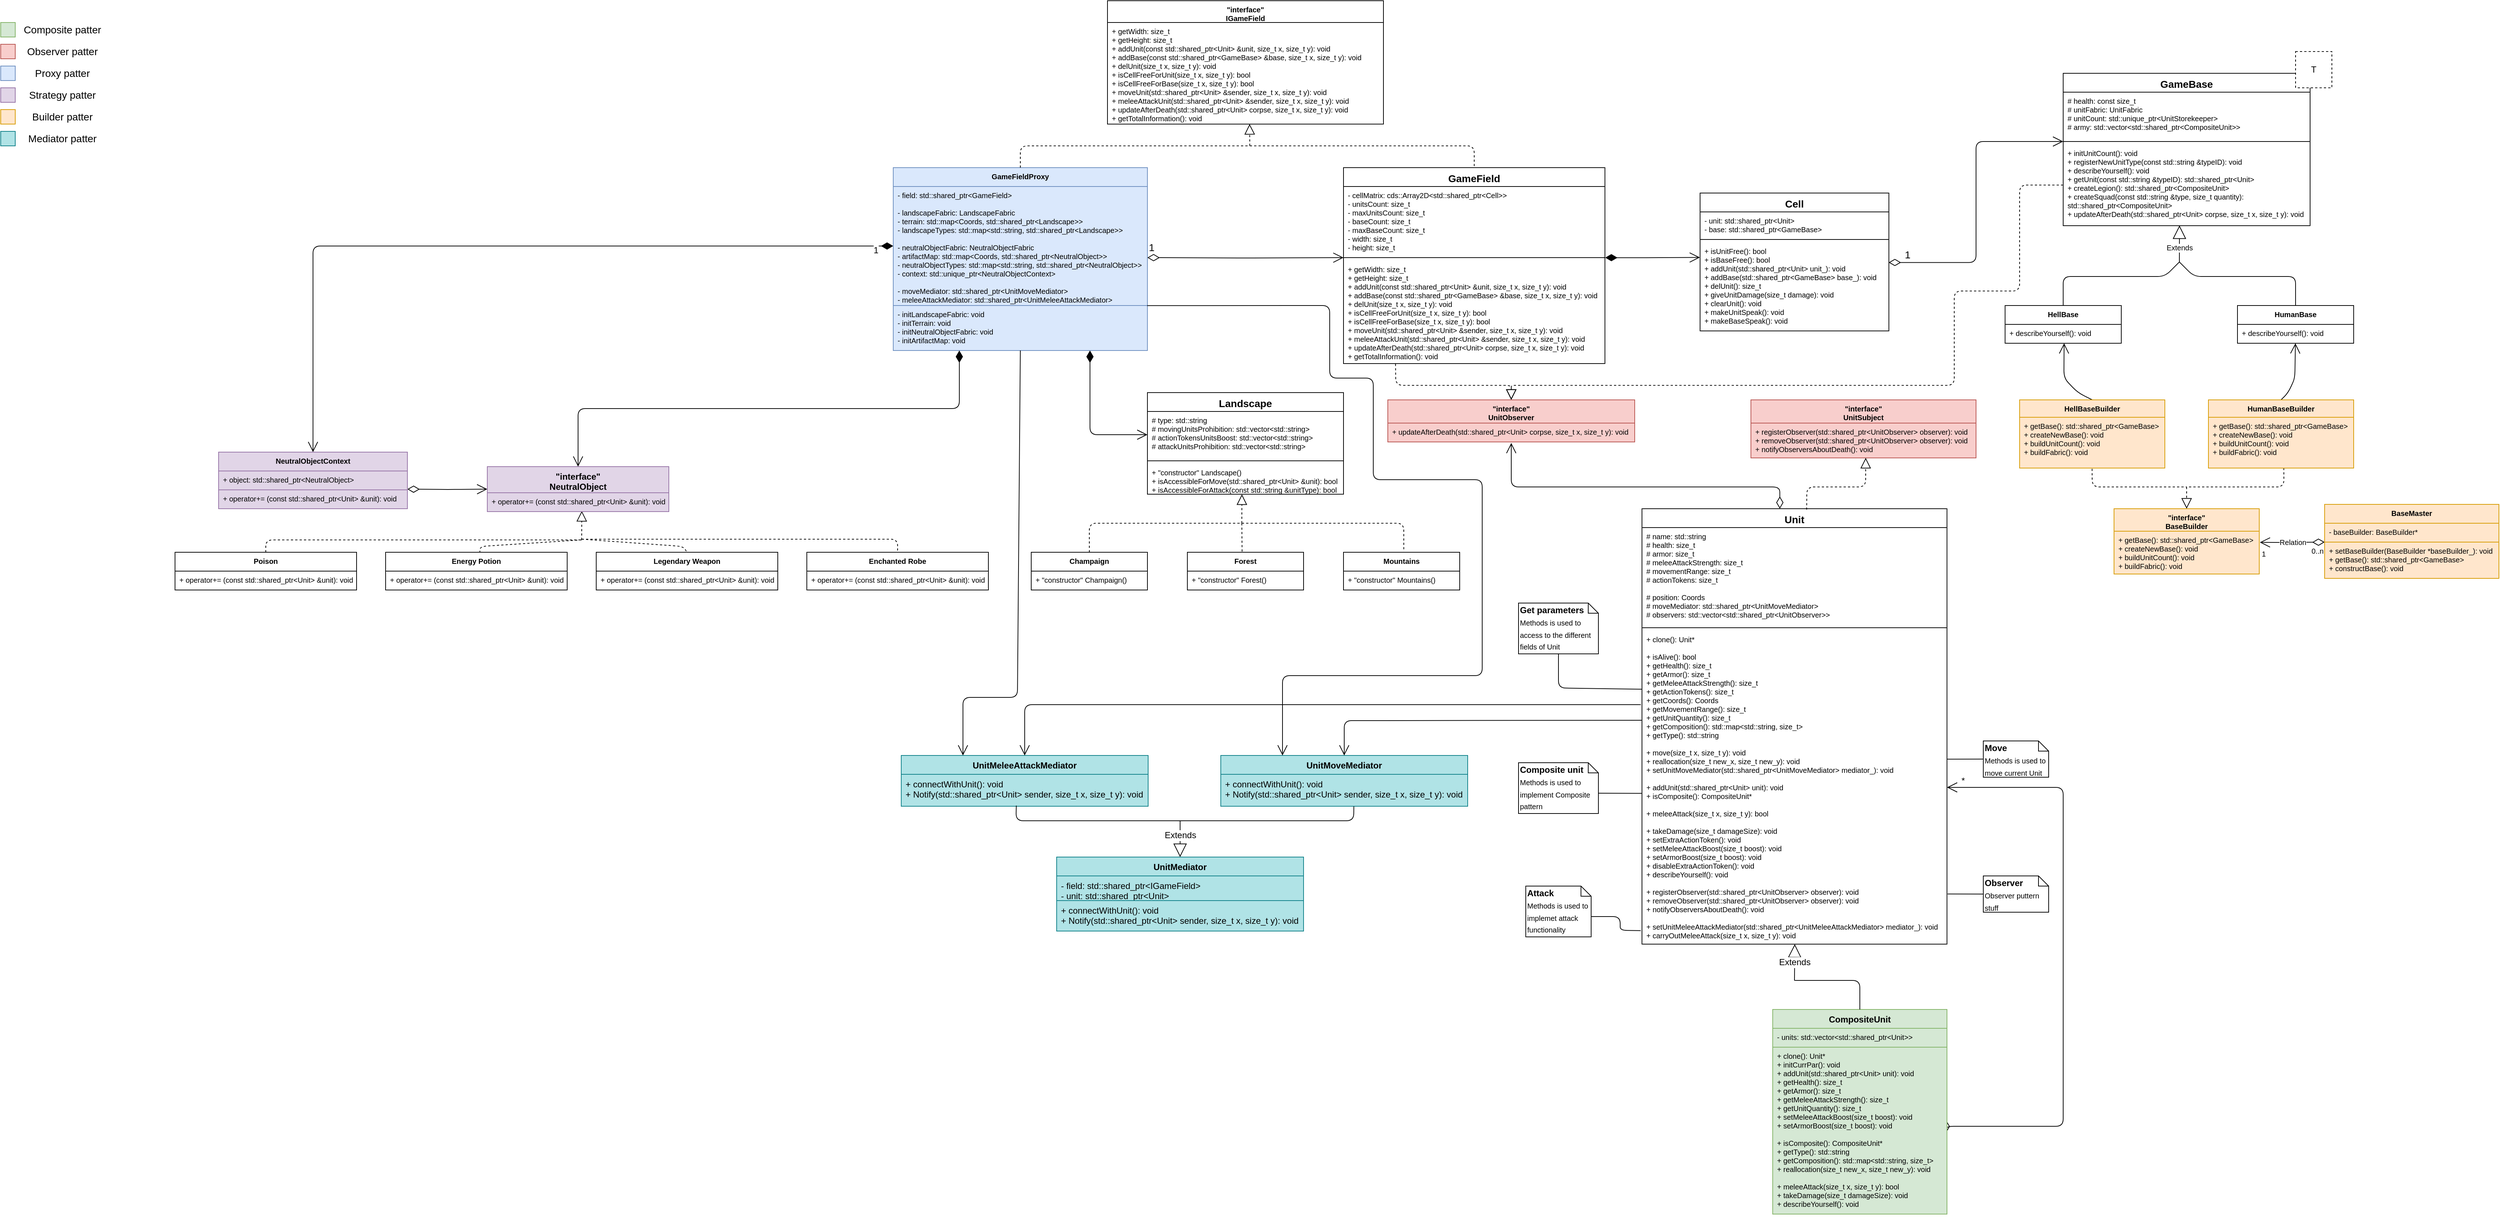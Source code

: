 <mxfile version="12.8.8" type="google"><diagram id="Kr6kc17B3I6upJmaUYRE" name="Page-1"><mxGraphModel dx="1128" dy="597" grid="1" gridSize="10" guides="1" tooltips="1" connect="1" arrows="1" fold="1" page="1" pageScale="1" pageWidth="1169" pageHeight="827" math="0" shadow="0"><root><mxCell id="0"/><mxCell id="1" parent="0"/><mxCell id="AeJztdcdPJi-_SLJdPCQ-6" value="Extends" style="endArrow=block;endSize=16;endFill=0;html=1;fontSize=10;entryX=0.471;entryY=0.997;entryDx=0;entryDy=0;entryPerimeter=0;" parent="1" target="AeJztdcdPJi-_SLJdPCQ-4" edge="1"><mxGeometry x="-0.205" width="160" relative="1" as="geometry"><mxPoint x="3040" y="370" as="sourcePoint"/><mxPoint x="3110" y="410" as="targetPoint"/><mxPoint as="offset"/></mxGeometry></mxCell><mxCell id="AeJztdcdPJi-_SLJdPCQ-15" value="" style="endArrow=none;html=1;fontSize=10;entryX=0.5;entryY=0;entryDx=0;entryDy=0;" parent="1" target="AeJztdcdPJi-_SLJdPCQ-7" edge="1"><mxGeometry width="50" height="50" relative="1" as="geometry"><mxPoint x="3040" y="370" as="sourcePoint"/><mxPoint x="3070" y="450" as="targetPoint"/><Array as="points"><mxPoint x="3020" y="390"/><mxPoint x="2880" y="390"/></Array></mxGeometry></mxCell><mxCell id="AeJztdcdPJi-_SLJdPCQ-16" value="" style="endArrow=none;html=1;fontSize=10;entryX=0.5;entryY=0;entryDx=0;entryDy=0;" parent="1" target="AeJztdcdPJi-_SLJdPCQ-12" edge="1"><mxGeometry width="50" height="50" relative="1" as="geometry"><mxPoint x="3040" y="370" as="sourcePoint"/><mxPoint x="2890" y="440" as="targetPoint"/><Array as="points"><mxPoint x="3060" y="390"/><mxPoint x="3200" y="390"/></Array></mxGeometry></mxCell><mxCell id="AeJztdcdPJi-_SLJdPCQ-37" value="Relation" style="endArrow=open;html=1;endSize=12;startArrow=diamondThin;startSize=14;startFill=0;edgeStyle=orthogonalEdgeStyle;fontSize=10;entryX=1.004;entryY=0.26;entryDx=0;entryDy=0;entryPerimeter=0;" parent="1" target="AeJztdcdPJi-_SLJdPCQ-31" edge="1"><mxGeometry relative="1" as="geometry"><mxPoint x="3240" y="756" as="sourcePoint"/><mxPoint x="3150" y="820" as="targetPoint"/></mxGeometry></mxCell><mxCell id="AeJztdcdPJi-_SLJdPCQ-38" value="0..n" style="resizable=0;html=1;align=left;verticalAlign=top;labelBackgroundColor=#ffffff;fontSize=10;" parent="AeJztdcdPJi-_SLJdPCQ-37" connectable="0" vertex="1"><mxGeometry x="-1" relative="1" as="geometry"><mxPoint x="-20" as="offset"/></mxGeometry></mxCell><mxCell id="AeJztdcdPJi-_SLJdPCQ-39" value="1" style="resizable=0;html=1;align=right;verticalAlign=top;labelBackgroundColor=#ffffff;fontSize=10;" parent="AeJztdcdPJi-_SLJdPCQ-37" connectable="0" vertex="1"><mxGeometry x="1" relative="1" as="geometry"><mxPoint x="9.14" y="3.66" as="offset"/></mxGeometry></mxCell><mxCell id="AeJztdcdPJi-_SLJdPCQ-48" value="" style="endArrow=none;dashed=1;html=1;fontSize=10;exitX=0.499;exitY=1.014;exitDx=0;exitDy=0;exitPerimeter=0;" parent="1" source="AeJztdcdPJi-_SLJdPCQ-41" edge="1"><mxGeometry width="50" height="50" relative="1" as="geometry"><mxPoint x="2840" y="770" as="sourcePoint"/><mxPoint x="3050" y="680" as="targetPoint"/><Array as="points"><mxPoint x="2920" y="680"/></Array></mxGeometry></mxCell><mxCell id="AeJztdcdPJi-_SLJdPCQ-49" value="" style="endArrow=none;dashed=1;html=1;fontSize=10;exitX=0.519;exitY=0.997;exitDx=0;exitDy=0;exitPerimeter=0;" parent="1" source="AeJztdcdPJi-_SLJdPCQ-43" edge="1"><mxGeometry width="50" height="50" relative="1" as="geometry"><mxPoint x="2850" y="780" as="sourcePoint"/><mxPoint x="3050" y="680" as="targetPoint"/><Array as="points"><mxPoint x="3184" y="680"/></Array></mxGeometry></mxCell><mxCell id="AeJztdcdPJi-_SLJdPCQ-52" value="" style="endArrow=block;dashed=1;endFill=0;endSize=12;html=1;fontSize=10;entryX=0.5;entryY=0;entryDx=0;entryDy=0;" parent="1" target="AeJztdcdPJi-_SLJdPCQ-28" edge="1"><mxGeometry width="160" relative="1" as="geometry"><mxPoint x="3050" y="680" as="sourcePoint"/><mxPoint x="3030" y="730" as="targetPoint"/></mxGeometry></mxCell><mxCell id="AeJztdcdPJi-_SLJdPCQ-53" value="" style="endArrow=open;endFill=1;endSize=12;html=1;fontSize=10;exitX=0.5;exitY=0;exitDx=0;exitDy=0;entryX=0.508;entryY=1.001;entryDx=0;entryDy=0;entryPerimeter=0;" parent="1" source="AeJztdcdPJi-_SLJdPCQ-40" target="AeJztdcdPJi-_SLJdPCQ-10" edge="1"><mxGeometry width="160" relative="1" as="geometry"><mxPoint x="2930" y="510" as="sourcePoint"/><mxPoint x="3090" y="510" as="targetPoint"/><Array as="points"><mxPoint x="2900" y="550"/><mxPoint x="2881" y="530"/></Array></mxGeometry></mxCell><mxCell id="AeJztdcdPJi-_SLJdPCQ-54" value="" style="endArrow=open;endFill=1;endSize=12;html=1;fontSize=10;exitX=0.5;exitY=0;exitDx=0;exitDy=0;" parent="1" source="AeJztdcdPJi-_SLJdPCQ-42" target="AeJztdcdPJi-_SLJdPCQ-14" edge="1"><mxGeometry width="160" relative="1" as="geometry"><mxPoint x="3108.72" y="547.97" as="sourcePoint"/><mxPoint x="3070" y="469.996" as="targetPoint"/><Array as="points"><mxPoint x="3190" y="550"/><mxPoint x="3199" y="530"/></Array></mxGeometry></mxCell><mxCell id="AeJztdcdPJi-_SLJdPCQ-73" value="&quot;interface&quot;&#10;IGameField" style="swimlane;fontStyle=1;align=center;verticalAlign=top;childLayout=stackLayout;horizontal=1;startSize=30;horizontalStack=0;resizeParent=1;resizeParentMax=0;resizeLast=0;collapsible=1;marginBottom=0;fontSize=10;" parent="1" vertex="1"><mxGeometry x="1564" y="10" width="380" height="170" as="geometry"/></mxCell><mxCell id="AeJztdcdPJi-_SLJdPCQ-76" value="+ getWidth: size_t&#10;+ getHeight: size_t&#10;+ addUnit(const std::shared_ptr&lt;Unit&gt; &amp;unit, size_t x, size_t y): void&#10;+ addBase(const std::shared_ptr&lt;GameBase&gt; &amp;base, size_t x, size_t y): void&#10;+ delUnit(size_t x, size_t y): void&#10;+ isCellFreeForUnit(size_t x, size_t y): bool&#10;+ isCellFreeForBase(size_t x, size_t y): bool&#10;+ moveUnit(std::shared_ptr&lt;Unit&gt; &amp;sender, size_t x, size_t y): void&#10;+ meleeAttackUnit(std::shared_ptr&lt;Unit&gt; &amp;sender, size_t x, size_t y): void&#10;+ updateAfterDeath(std::shared_ptr&lt;Unit&gt; corpse, size_t x, size_t y): void&#10;+ getTotalInformation(): void" style="text;strokeColor=none;fillColor=none;align=left;verticalAlign=top;spacingLeft=4;spacingRight=4;overflow=hidden;rotatable=0;points=[[0,0.5],[1,0.5]];portConstraint=eastwest;fontSize=10;" parent="AeJztdcdPJi-_SLJdPCQ-73" vertex="1"><mxGeometry y="30" width="380" height="140" as="geometry"/></mxCell><mxCell id="AeJztdcdPJi-_SLJdPCQ-83" value="GameFieldProxy" style="swimlane;fontStyle=1;align=center;verticalAlign=top;childLayout=stackLayout;horizontal=1;startSize=26;horizontalStack=0;resizeParent=1;resizeParentMax=0;resizeLast=0;collapsible=1;marginBottom=0;fontSize=10;fillColor=#dae8fc;strokeColor=#6c8ebf;" parent="1" vertex="1"><mxGeometry x="1269" y="240" width="350" height="252" as="geometry"/></mxCell><mxCell id="AeJztdcdPJi-_SLJdPCQ-84" value="- field: std::shared_ptr&lt;GameField&gt;&#10;&#10;- landscapeFabric: LandscapeFabric&#10;- terrain: std::map&lt;Coords, std::shared_ptr&lt;Landscape&gt;&gt;&#10;- landscapeTypes: std::map&lt;std::string, std::shared_ptr&lt;Landscape&gt;&gt;&#10;&#10;- neutralObjectFabric: NeutralObjectFabric&#10;- artifactMap: std::map&lt;Coords, std::shared_ptr&lt;NeutralObject&gt;&gt;&#10;- neutralObjectTypes: std::map&lt;std::string, std::shared_ptr&lt;NeutralObject&gt;&gt;&#10;- context: std::unique_ptr&lt;NeutralObjectContext&gt;&#10;&#10;- moveMediator: std::shared_ptr&lt;UnitMoveMediator&gt;&#10;- meleeAttackMediator: std::shared_ptr&lt;UnitMeleeAttackMediator&gt;" style="text;strokeColor=#6c8ebf;fillColor=#dae8fc;align=left;verticalAlign=top;spacingLeft=4;spacingRight=4;overflow=hidden;rotatable=0;points=[[0,0.5],[1,0.5]];portConstraint=eastwest;fontSize=10;" parent="AeJztdcdPJi-_SLJdPCQ-83" vertex="1"><mxGeometry y="26" width="350" height="164" as="geometry"/></mxCell><mxCell id="AeJztdcdPJi-_SLJdPCQ-86" value="- initLandscapeFabric: void&#10;- initTerrain: void&#10;- initNeutralObjectFabric: void&#10;- initArtifactMap: void" style="text;strokeColor=#6c8ebf;fillColor=#dae8fc;align=left;verticalAlign=top;spacingLeft=4;spacingRight=4;overflow=hidden;rotatable=0;points=[[0,0.5],[1,0.5]];portConstraint=eastwest;fontSize=10;" parent="AeJztdcdPJi-_SLJdPCQ-83" vertex="1"><mxGeometry y="190" width="350" height="62" as="geometry"/></mxCell><mxCell id="AeJztdcdPJi-_SLJdPCQ-69" value="" style="endArrow=block;dashed=1;endFill=0;endSize=12;html=1;fontSize=10;entryX=0.482;entryY=1.003;entryDx=0;entryDy=0;entryPerimeter=0;" parent="1" target="AeJztdcdPJi-_SLJdPCQ-59" edge="1"><mxGeometry width="160" relative="1" as="geometry"><mxPoint x="1749" y="730" as="sourcePoint"/><mxPoint x="1869" y="850" as="targetPoint"/></mxGeometry></mxCell><mxCell id="AeJztdcdPJi-_SLJdPCQ-70" value="" style="endArrow=none;dashed=1;html=1;fontSize=10;exitX=0.5;exitY=0;exitDx=0;exitDy=0;" parent="1" source="AeJztdcdPJi-_SLJdPCQ-61" edge="1"><mxGeometry width="50" height="50" relative="1" as="geometry"><mxPoint x="1639" y="760" as="sourcePoint"/><mxPoint x="1749" y="730" as="targetPoint"/><Array as="points"><mxPoint x="1539" y="730"/></Array></mxGeometry></mxCell><mxCell id="AeJztdcdPJi-_SLJdPCQ-71" value="" style="endArrow=none;dashed=1;html=1;fontSize=10;entryX=0.471;entryY=-0.01;entryDx=0;entryDy=0;entryPerimeter=0;" parent="1" target="AeJztdcdPJi-_SLJdPCQ-67" edge="1"><mxGeometry width="50" height="50" relative="1" as="geometry"><mxPoint x="1749" y="730" as="sourcePoint"/><mxPoint x="1869" y="710" as="targetPoint"/></mxGeometry></mxCell><mxCell id="AeJztdcdPJi-_SLJdPCQ-72" value="" style="endArrow=none;dashed=1;html=1;fontSize=10;entryX=0.519;entryY=-0.036;entryDx=0;entryDy=0;entryPerimeter=0;" parent="1" target="AeJztdcdPJi-_SLJdPCQ-65" edge="1"><mxGeometry width="50" height="50" relative="1" as="geometry"><mxPoint x="1749" y="730" as="sourcePoint"/><mxPoint x="1859" y="720" as="targetPoint"/><Array as="points"><mxPoint x="1972" y="730"/></Array></mxGeometry></mxCell><mxCell id="AeJztdcdPJi-_SLJdPCQ-56" value="Landscape" style="swimlane;fontStyle=1;align=center;verticalAlign=top;childLayout=stackLayout;horizontal=1;startSize=26;horizontalStack=0;resizeParent=1;resizeParentMax=0;resizeLast=0;collapsible=1;marginBottom=0;fontSize=14;" parent="1" vertex="1"><mxGeometry x="1619" y="550" width="270" height="140" as="geometry"/></mxCell><mxCell id="AeJztdcdPJi-_SLJdPCQ-57" value="# type: std::string&#10;# movingUnitsProhibition: std::vector&lt;std::string&gt;&#10;# actionTokensUnitsBoost: std::vector&lt;std::string&gt;&#10;# attackUnitsProhibition: std::vector&lt;std::string&gt;" style="text;strokeColor=none;fillColor=none;align=left;verticalAlign=top;spacingLeft=4;spacingRight=4;overflow=hidden;rotatable=0;points=[[0,0.5],[1,0.5]];portConstraint=eastwest;fontSize=10;" parent="AeJztdcdPJi-_SLJdPCQ-56" vertex="1"><mxGeometry y="26" width="270" height="64" as="geometry"/></mxCell><mxCell id="AeJztdcdPJi-_SLJdPCQ-58" value="" style="line;strokeWidth=1;fillColor=none;align=left;verticalAlign=middle;spacingTop=-1;spacingLeft=3;spacingRight=3;rotatable=0;labelPosition=right;points=[];portConstraint=eastwest;" parent="AeJztdcdPJi-_SLJdPCQ-56" vertex="1"><mxGeometry y="90" width="270" height="8" as="geometry"/></mxCell><mxCell id="AeJztdcdPJi-_SLJdPCQ-59" value="+ &quot;constructor&quot; Landscape()&#10;+ isAccessibleForMove(std::shared_ptr&lt;Unit&gt; &amp;unit): bool&#10;+ isAccessibleForAttack(const std::string &amp;unitType): bool" style="text;strokeColor=none;fillColor=none;align=left;verticalAlign=top;spacingLeft=4;spacingRight=4;overflow=hidden;rotatable=0;points=[[0,0.5],[1,0.5]];portConstraint=eastwest;fontSize=10;" parent="AeJztdcdPJi-_SLJdPCQ-56" vertex="1"><mxGeometry y="98" width="270" height="42" as="geometry"/></mxCell><mxCell id="AeJztdcdPJi-_SLJdPCQ-67" value="Forest" style="swimlane;fontStyle=1;align=center;verticalAlign=top;childLayout=stackLayout;horizontal=1;startSize=26;horizontalStack=0;resizeParent=1;resizeParentMax=0;resizeLast=0;collapsible=1;marginBottom=0;fontSize=10;" parent="1" vertex="1"><mxGeometry x="1674" y="770" width="160" height="52" as="geometry"/></mxCell><mxCell id="AeJztdcdPJi-_SLJdPCQ-68" value="+ &quot;constructor&quot; Forest()" style="text;strokeColor=none;fillColor=none;align=left;verticalAlign=top;spacingLeft=4;spacingRight=4;overflow=hidden;rotatable=0;points=[[0,0.5],[1,0.5]];portConstraint=eastwest;fontSize=10;" parent="AeJztdcdPJi-_SLJdPCQ-67" vertex="1"><mxGeometry y="26" width="160" height="26" as="geometry"/></mxCell><mxCell id="AeJztdcdPJi-_SLJdPCQ-65" value="Mountains" style="swimlane;fontStyle=1;align=center;verticalAlign=top;childLayout=stackLayout;horizontal=1;startSize=26;horizontalStack=0;resizeParent=1;resizeParentMax=0;resizeLast=0;collapsible=1;marginBottom=0;fontSize=10;" parent="1" vertex="1"><mxGeometry x="1889" y="770" width="160" height="52" as="geometry"/></mxCell><mxCell id="AeJztdcdPJi-_SLJdPCQ-66" value="+ &quot;constructor&quot; Mountains()" style="text;strokeColor=none;fillColor=none;align=left;verticalAlign=top;spacingLeft=4;spacingRight=4;overflow=hidden;rotatable=0;points=[[0,0.5],[1,0.5]];portConstraint=eastwest;fontSize=10;" parent="AeJztdcdPJi-_SLJdPCQ-65" vertex="1"><mxGeometry y="26" width="160" height="26" as="geometry"/></mxCell><mxCell id="AeJztdcdPJi-_SLJdPCQ-61" value="Champaign" style="swimlane;fontStyle=1;align=center;verticalAlign=top;childLayout=stackLayout;horizontal=1;startSize=26;horizontalStack=0;resizeParent=1;resizeParentMax=0;resizeLast=0;collapsible=1;marginBottom=0;fontSize=10;" parent="1" vertex="1"><mxGeometry x="1459" y="770" width="160" height="52" as="geometry"/></mxCell><mxCell id="AeJztdcdPJi-_SLJdPCQ-64" value="+ &quot;constructor&quot; Champaign()" style="text;strokeColor=none;fillColor=none;align=left;verticalAlign=top;spacingLeft=4;spacingRight=4;overflow=hidden;rotatable=0;points=[[0,0.5],[1,0.5]];portConstraint=eastwest;fontSize=10;" parent="AeJztdcdPJi-_SLJdPCQ-61" vertex="1"><mxGeometry y="26" width="160" height="26" as="geometry"/></mxCell><mxCell id="AeJztdcdPJi-_SLJdPCQ-79" value="GameField" style="swimlane;fontStyle=1;align=center;verticalAlign=top;childLayout=stackLayout;horizontal=1;startSize=26;horizontalStack=0;resizeParent=1;resizeParentMax=0;resizeLast=0;collapsible=1;marginBottom=0;fontSize=14;" parent="1" vertex="1"><mxGeometry x="1889" y="240" width="360" height="270" as="geometry"/></mxCell><mxCell id="AeJztdcdPJi-_SLJdPCQ-80" value="- cellMatrix: cds::Array2D&lt;std::shared_ptr&lt;Cell&gt;&gt;&#10;- unitsCount: size_t&#10;- maxUnitsCount: size_t&#10;- baseCount: size_t&#10;- maxBaseCount: size_t&#10;- width: size_t&#10;- height: size_t" style="text;strokeColor=none;fillColor=none;align=left;verticalAlign=top;spacingLeft=4;spacingRight=4;overflow=hidden;rotatable=0;points=[[0,0.5],[1,0.5]];portConstraint=eastwest;fontSize=10;" parent="AeJztdcdPJi-_SLJdPCQ-79" vertex="1"><mxGeometry y="26" width="360" height="94" as="geometry"/></mxCell><mxCell id="AeJztdcdPJi-_SLJdPCQ-81" value="" style="line;strokeWidth=1;fillColor=none;align=left;verticalAlign=middle;spacingTop=-1;spacingLeft=3;spacingRight=3;rotatable=0;labelPosition=right;points=[];portConstraint=eastwest;" parent="AeJztdcdPJi-_SLJdPCQ-79" vertex="1"><mxGeometry y="120" width="360" height="8" as="geometry"/></mxCell><mxCell id="AeJztdcdPJi-_SLJdPCQ-82" value="+ getWidth: size_t&#10;+ getHeight: size_t&#10;+ addUnit(const std::shared_ptr&lt;Unit&gt; &amp;unit, size_t x, size_t y): void&#10;+ addBase(const std::shared_ptr&lt;GameBase&gt; &amp;base, size_t x, size_t y): void&#10;+ delUnit(size_t x, size_t y): void&#10;+ isCellFreeForUnit(size_t x, size_t y): bool&#10;+ isCellFreeForBase(size_t x, size_t y): bool&#10;+ moveUnit(std::shared_ptr&lt;Unit&gt; &amp;sender, size_t x, size_t y): void&#10;+ meleeAttackUnit(std::shared_ptr&lt;Unit&gt; &amp;sender, size_t x, size_t y): void&#10;+ updateAfterDeath(std::shared_ptr&lt;Unit&gt; corpse, size_t x, size_t y): void&#10;+ getTotalInformation(): void" style="text;strokeColor=none;fillColor=none;align=left;verticalAlign=top;spacingLeft=4;spacingRight=4;overflow=hidden;rotatable=0;points=[[0,0.5],[1,0.5]];portConstraint=eastwest;fontSize=10;" parent="AeJztdcdPJi-_SLJdPCQ-79" vertex="1"><mxGeometry y="128" width="360" height="142" as="geometry"/></mxCell><mxCell id="AeJztdcdPJi-_SLJdPCQ-130" value="" style="endArrow=block;dashed=1;endFill=0;endSize=12;html=1;fontSize=12;entryX=0.199;entryY=1.003;entryDx=0;entryDy=0;entryPerimeter=0;exitX=0.199;exitY=1.003;exitDx=0;exitDy=0;exitPerimeter=0;" parent="AeJztdcdPJi-_SLJdPCQ-79" source="AeJztdcdPJi-_SLJdPCQ-82" edge="1"><mxGeometry width="160" relative="1" as="geometry"><mxPoint x="31" y="290" as="sourcePoint"/><mxPoint x="231" y="320" as="targetPoint"/><Array as="points"><mxPoint x="72" y="300"/><mxPoint x="231" y="300"/></Array></mxGeometry></mxCell><mxCell id="AeJztdcdPJi-_SLJdPCQ-87" value="" style="endArrow=block;dashed=1;endFill=0;endSize=12;html=1;fontSize=14;entryX=0.515;entryY=0.999;entryDx=0;entryDy=0;entryPerimeter=0;" parent="1" target="AeJztdcdPJi-_SLJdPCQ-76" edge="1"><mxGeometry width="160" relative="1" as="geometry"><mxPoint x="1760" y="210" as="sourcePoint"/><mxPoint x="1860" y="250" as="targetPoint"/></mxGeometry></mxCell><mxCell id="AeJztdcdPJi-_SLJdPCQ-88" value="" style="endArrow=none;dashed=1;html=1;fontSize=14;exitX=0.5;exitY=0;exitDx=0;exitDy=0;" parent="1" source="AeJztdcdPJi-_SLJdPCQ-83" edge="1"><mxGeometry width="50" height="50" relative="1" as="geometry"><mxPoint x="1720" y="320" as="sourcePoint"/><mxPoint x="1760" y="210" as="targetPoint"/><Array as="points"><mxPoint x="1444" y="210"/></Array></mxGeometry></mxCell><mxCell id="AeJztdcdPJi-_SLJdPCQ-89" value="" style="endArrow=none;dashed=1;html=1;fontSize=14;entryX=0.5;entryY=0;entryDx=0;entryDy=0;" parent="1" target="AeJztdcdPJi-_SLJdPCQ-79" edge="1"><mxGeometry width="50" height="50" relative="1" as="geometry"><mxPoint x="1760" y="210" as="sourcePoint"/><mxPoint x="1860" y="230" as="targetPoint"/><Array as="points"><mxPoint x="2069" y="210"/></Array></mxGeometry></mxCell><mxCell id="AeJztdcdPJi-_SLJdPCQ-90" value="1" style="endArrow=open;html=1;endSize=12;startArrow=diamondThin;startSize=14;startFill=0;edgeStyle=orthogonalEdgeStyle;align=left;verticalAlign=bottom;fontSize=14;" parent="1" target="AeJztdcdPJi-_SLJdPCQ-81" edge="1"><mxGeometry x="-1" y="3" relative="1" as="geometry"><mxPoint x="1619" y="364" as="sourcePoint"/><mxPoint x="1779" y="340" as="targetPoint"/></mxGeometry></mxCell><mxCell id="AeJztdcdPJi-_SLJdPCQ-92" value="Cell" style="swimlane;fontStyle=1;align=center;verticalAlign=top;childLayout=stackLayout;horizontal=1;startSize=26;horizontalStack=0;resizeParent=1;resizeParentMax=0;resizeLast=0;collapsible=1;marginBottom=0;fontSize=14;" parent="1" vertex="1"><mxGeometry x="2380" y="275" width="260" height="190" as="geometry"/></mxCell><mxCell id="AeJztdcdPJi-_SLJdPCQ-93" value="- unit: std::shared_ptr&lt;Unit&gt;&#10;- base: std::shared_ptr&lt;GameBase&gt;" style="text;strokeColor=none;fillColor=none;align=left;verticalAlign=top;spacingLeft=4;spacingRight=4;overflow=hidden;rotatable=0;points=[[0,0.5],[1,0.5]];portConstraint=eastwest;fontSize=10;" parent="AeJztdcdPJi-_SLJdPCQ-92" vertex="1"><mxGeometry y="26" width="260" height="34" as="geometry"/></mxCell><mxCell id="AeJztdcdPJi-_SLJdPCQ-94" value="" style="line;strokeWidth=1;fillColor=none;align=left;verticalAlign=middle;spacingTop=-1;spacingLeft=3;spacingRight=3;rotatable=0;labelPosition=right;points=[];portConstraint=eastwest;" parent="AeJztdcdPJi-_SLJdPCQ-92" vertex="1"><mxGeometry y="60" width="260" height="8" as="geometry"/></mxCell><mxCell id="AeJztdcdPJi-_SLJdPCQ-95" value="+ isUnitFree(): bool&#10;+ isBaseFree(): bool&#10;+ addUnit(std::shared_ptr&lt;Unit&gt; unit_): void&#10;+ addBase(std::shared_ptr&lt;GameBase&gt; base_): void&#10;+ delUnit(): size_t&#10;+ giveUnitDamage(size_t damage): void&#10;+ clearUnit(): void&#10;+ makeUnitSpeak(): void&#10;+ makeBaseSpeak(): void" style="text;strokeColor=none;fillColor=none;align=left;verticalAlign=top;spacingLeft=4;spacingRight=4;overflow=hidden;rotatable=0;points=[[0,0.5],[1,0.5]];portConstraint=eastwest;fontSize=10;" parent="AeJztdcdPJi-_SLJdPCQ-92" vertex="1"><mxGeometry y="68" width="260" height="122" as="geometry"/></mxCell><mxCell id="AeJztdcdPJi-_SLJdPCQ-28" value="&quot;interface&quot; &#10;BaseBuilder" style="swimlane;fontStyle=1;align=center;verticalAlign=top;childLayout=stackLayout;horizontal=1;startSize=31;horizontalStack=0;resizeParent=1;resizeParentMax=0;resizeLast=0;collapsible=1;marginBottom=0;fontSize=10;fillColor=#ffe6cc;strokeColor=#d79b00;" parent="1" vertex="1"><mxGeometry x="2950" y="710" width="200" height="90" as="geometry"/></mxCell><mxCell id="AeJztdcdPJi-_SLJdPCQ-31" value="+ getBase(): std::shared_ptr&lt;GameBase&gt;&#10;+ createNewBase(): void&#10;+ buildUnitCount(): void&#10;+ buildFabric(): void" style="text;strokeColor=#d79b00;fillColor=#ffe6cc;align=left;verticalAlign=top;spacingLeft=4;spacingRight=4;overflow=hidden;rotatable=0;points=[[0,0.5],[1,0.5]];portConstraint=eastwest;fontSize=10;" parent="AeJztdcdPJi-_SLJdPCQ-28" vertex="1"><mxGeometry y="31" width="200" height="59" as="geometry"/></mxCell><mxCell id="AeJztdcdPJi-_SLJdPCQ-40" value="HellBaseBuilder" style="swimlane;fontStyle=1;align=center;verticalAlign=top;childLayout=stackLayout;horizontal=1;startSize=24;horizontalStack=0;resizeParent=1;resizeParentMax=0;resizeLast=0;collapsible=1;marginBottom=0;fontSize=10;fillColor=#ffe6cc;strokeColor=#d79b00;" parent="1" vertex="1"><mxGeometry x="2820" y="560" width="200" height="94" as="geometry"/></mxCell><mxCell id="AeJztdcdPJi-_SLJdPCQ-41" value="+ getBase(): std::shared_ptr&lt;GameBase&gt;&#10;+ createNewBase(): void&#10;+ buildUnitCount(): void&#10;+ buildFabric(): void" style="text;strokeColor=#d79b00;fillColor=#ffe6cc;align=left;verticalAlign=top;spacingLeft=4;spacingRight=4;overflow=hidden;rotatable=0;points=[[0,0.5],[1,0.5]];portConstraint=eastwest;fontSize=10;" parent="AeJztdcdPJi-_SLJdPCQ-40" vertex="1"><mxGeometry y="24" width="200" height="70" as="geometry"/></mxCell><mxCell id="AeJztdcdPJi-_SLJdPCQ-42" value="HumanBaseBuilder" style="swimlane;fontStyle=1;align=center;verticalAlign=top;childLayout=stackLayout;horizontal=1;startSize=24;horizontalStack=0;resizeParent=1;resizeParentMax=0;resizeLast=0;collapsible=1;marginBottom=0;fontSize=10;fillColor=#ffe6cc;strokeColor=#d79b00;" parent="1" vertex="1"><mxGeometry x="3080" y="560" width="200" height="94" as="geometry"/></mxCell><mxCell id="AeJztdcdPJi-_SLJdPCQ-43" value="+ getBase(): std::shared_ptr&lt;GameBase&gt;&#10;+ createNewBase(): void&#10;+ buildUnitCount(): void&#10;+ buildFabric(): void" style="text;strokeColor=#d79b00;fillColor=#ffe6cc;align=left;verticalAlign=top;spacingLeft=4;spacingRight=4;overflow=hidden;rotatable=0;points=[[0,0.5],[1,0.5]];portConstraint=eastwest;fontSize=10;" parent="AeJztdcdPJi-_SLJdPCQ-42" vertex="1"><mxGeometry y="24" width="200" height="70" as="geometry"/></mxCell><mxCell id="AeJztdcdPJi-_SLJdPCQ-1" value="GameBase" style="swimlane;fontStyle=1;align=center;verticalAlign=top;childLayout=stackLayout;horizontal=1;startSize=26;horizontalStack=0;resizeParent=1;resizeParentMax=0;resizeLast=0;collapsible=1;marginBottom=0;swimlaneLine=1;fontSize=14;" parent="1" vertex="1"><mxGeometry x="2880" y="110" width="340" height="210" as="geometry"/></mxCell><mxCell id="AeJztdcdPJi-_SLJdPCQ-2" value="# health: const size_t&#10;# unitFabric: UnitFabric&#10;# unitCount: std::unique_ptr&lt;UnitStorekeeper&gt;&#10;# army: std::vector&lt;std::shared_ptr&lt;CompositeUnit&gt;&gt;" style="text;strokeColor=none;fillColor=none;align=left;verticalAlign=top;spacingLeft=4;spacingRight=4;overflow=hidden;rotatable=0;points=[[0,0.5],[1,0.5]];portConstraint=eastwest;fontSize=10;" parent="AeJztdcdPJi-_SLJdPCQ-1" vertex="1"><mxGeometry y="26" width="340" height="64" as="geometry"/></mxCell><mxCell id="AeJztdcdPJi-_SLJdPCQ-3" value="" style="line;strokeWidth=1;fillColor=none;align=left;verticalAlign=middle;spacingTop=-1;spacingLeft=3;spacingRight=3;rotatable=0;labelPosition=right;points=[];portConstraint=eastwest;" parent="AeJztdcdPJi-_SLJdPCQ-1" vertex="1"><mxGeometry y="90" width="340" height="8" as="geometry"/></mxCell><mxCell id="AeJztdcdPJi-_SLJdPCQ-4" value="+ initUnitCount(): void&#10;+ registerNewUnitType(const std::string &amp;typeID): void&#10;+ describeYourself(): void&#10;+ getUnit(const std::string &amp;typeID): std::shared_ptr&lt;Unit&gt;&#10;+ createLegion(): std::shared_ptr&lt;CompositeUnit&gt;&#10;+ createSquad(const std::string &amp;type, size_t quantity):&#10;std::shared_ptr&lt;CompositeUnit&gt;&#10;+ updateAfterDeath(std::shared_ptr&lt;Unit&gt; corpse, size_t x, size_t y): void" style="text;strokeColor=none;fillColor=none;align=left;verticalAlign=top;spacingLeft=4;spacingRight=4;overflow=hidden;rotatable=0;points=[[0,0.5],[1,0.5]];portConstraint=eastwest;fontSize=10;" parent="AeJztdcdPJi-_SLJdPCQ-1" vertex="1"><mxGeometry y="98" width="340" height="112" as="geometry"/></mxCell><mxCell id="AeJztdcdPJi-_SLJdPCQ-7" value="HellBase" style="swimlane;fontStyle=1;align=center;verticalAlign=top;childLayout=stackLayout;horizontal=1;startSize=26;horizontalStack=0;resizeParent=1;resizeParentMax=0;resizeLast=0;collapsible=1;marginBottom=0;fontSize=10;" parent="1" vertex="1"><mxGeometry x="2800" y="430" width="160" height="52" as="geometry"/></mxCell><mxCell id="AeJztdcdPJi-_SLJdPCQ-10" value="+ describeYourself(): void" style="text;strokeColor=none;fillColor=none;align=left;verticalAlign=top;spacingLeft=4;spacingRight=4;overflow=hidden;rotatable=0;points=[[0,0.5],[1,0.5]];portConstraint=eastwest;fontSize=10;" parent="AeJztdcdPJi-_SLJdPCQ-7" vertex="1"><mxGeometry y="26" width="160" height="26" as="geometry"/></mxCell><mxCell id="AeJztdcdPJi-_SLJdPCQ-12" value="HumanBase" style="swimlane;fontStyle=1;align=center;verticalAlign=top;childLayout=stackLayout;horizontal=1;startSize=26;horizontalStack=0;resizeParent=1;resizeParentMax=0;resizeLast=0;collapsible=1;marginBottom=0;fontSize=10;" parent="1" vertex="1"><mxGeometry x="3120" y="430" width="160" height="52" as="geometry"/></mxCell><mxCell id="AeJztdcdPJi-_SLJdPCQ-14" value="+ describeYourself(): void" style="text;strokeColor=none;fillColor=none;align=left;verticalAlign=top;spacingLeft=4;spacingRight=4;overflow=hidden;rotatable=0;points=[[0,0.5],[1,0.5]];portConstraint=eastwest;fontSize=10;" parent="AeJztdcdPJi-_SLJdPCQ-12" vertex="1"><mxGeometry y="26" width="160" height="26" as="geometry"/></mxCell><mxCell id="AeJztdcdPJi-_SLJdPCQ-5" value="&lt;font style=&quot;font-size: 12px&quot;&gt;T&lt;/font&gt;" style="rounded=0;whiteSpace=wrap;html=1;dashed=1;gradientColor=none;shadow=0;comic=0;" parent="1" vertex="1"><mxGeometry x="3200" y="80" width="50" height="50" as="geometry"/></mxCell><mxCell id="AeJztdcdPJi-_SLJdPCQ-102" value="" style="endArrow=block;dashed=1;endFill=0;endSize=12;html=1;fontSize=10;entryX=0.482;entryY=1.003;entryDx=0;entryDy=0;entryPerimeter=0;" parent="1" edge="1"><mxGeometry width="160" relative="1" as="geometry"><mxPoint x="840" y="752.94" as="sourcePoint"/><mxPoint x="840.14" y="713.066" as="targetPoint"/></mxGeometry></mxCell><mxCell id="AeJztdcdPJi-_SLJdPCQ-103" value="" style="endArrow=none;dashed=1;html=1;fontSize=10;exitX=0.5;exitY=0;exitDx=0;exitDy=0;" parent="1" source="AeJztdcdPJi-_SLJdPCQ-110" edge="1"><mxGeometry width="50" height="50" relative="1" as="geometry"><mxPoint x="730" y="782.94" as="sourcePoint"/><mxPoint x="840" y="752.94" as="targetPoint"/><Array as="points"><mxPoint x="405" y="753"/><mxPoint x="630" y="752.94"/></Array></mxGeometry></mxCell><mxCell id="AeJztdcdPJi-_SLJdPCQ-104" value="" style="endArrow=none;dashed=1;html=1;fontSize=10;entryX=0.519;entryY=0.011;entryDx=0;entryDy=0;entryPerimeter=0;" parent="1" target="AeJztdcdPJi-_SLJdPCQ-106" edge="1"><mxGeometry width="50" height="50" relative="1" as="geometry"><mxPoint x="840" y="752.94" as="sourcePoint"/><mxPoint x="960" y="732.94" as="targetPoint"/><Array as="points"><mxPoint x="700" y="762"/></Array></mxGeometry></mxCell><mxCell id="AeJztdcdPJi-_SLJdPCQ-116" value="" style="endArrow=none;dashed=1;html=1;fontSize=12;entryX=0.5;entryY=0;entryDx=0;entryDy=0;" parent="1" target="AeJztdcdPJi-_SLJdPCQ-112" edge="1"><mxGeometry width="50" height="50" relative="1" as="geometry"><mxPoint x="840" y="752" as="sourcePoint"/><mxPoint x="910" y="852" as="targetPoint"/><Array as="points"><mxPoint x="980" y="762"/></Array></mxGeometry></mxCell><mxCell id="AeJztdcdPJi-_SLJdPCQ-117" value="" style="endArrow=none;dashed=1;html=1;fontSize=12;entryX=0.5;entryY=0;entryDx=0;entryDy=0;" parent="1" target="AeJztdcdPJi-_SLJdPCQ-114" edge="1"><mxGeometry width="50" height="50" relative="1" as="geometry"><mxPoint x="840" y="752" as="sourcePoint"/><mxPoint x="1190" y="732" as="targetPoint"/><Array as="points"><mxPoint x="1275" y="752"/></Array></mxGeometry></mxCell><mxCell id="AeJztdcdPJi-_SLJdPCQ-98" value="&quot;interface&quot;&#10;NeutralObject" style="swimlane;fontStyle=1;align=center;verticalAlign=top;childLayout=stackLayout;horizontal=1;startSize=36;horizontalStack=0;resizeParent=1;resizeParentMax=0;resizeLast=0;collapsible=1;marginBottom=0;fontSize=12;fillColor=#e1d5e7;strokeColor=#9673a6;" parent="1" vertex="1"><mxGeometry x="710" y="652" width="250" height="62" as="geometry"/></mxCell><mxCell id="AeJztdcdPJi-_SLJdPCQ-101" value="+ operator+= (const std::shared_ptr&lt;Unit&gt; &amp;unit): void" style="text;strokeColor=#9673a6;fillColor=#e1d5e7;align=left;verticalAlign=top;spacingLeft=4;spacingRight=4;overflow=hidden;rotatable=0;points=[[0,0.5],[1,0.5]];portConstraint=eastwest;fontSize=10;" parent="AeJztdcdPJi-_SLJdPCQ-98" vertex="1"><mxGeometry y="36" width="250" height="26" as="geometry"/></mxCell><mxCell id="AeJztdcdPJi-_SLJdPCQ-112" value="Legendary Weapon" style="swimlane;fontStyle=1;align=center;verticalAlign=top;childLayout=stackLayout;horizontal=1;startSize=26;horizontalStack=0;resizeParent=1;resizeParentMax=0;resizeLast=0;collapsible=1;marginBottom=0;fontSize=10;" parent="1" vertex="1"><mxGeometry x="860" y="770" width="250" height="52" as="geometry"/></mxCell><mxCell id="AeJztdcdPJi-_SLJdPCQ-113" value="+ operator+= (const std::shared_ptr&lt;Unit&gt; &amp;unit): void" style="text;strokeColor=none;fillColor=none;align=left;verticalAlign=top;spacingLeft=4;spacingRight=4;overflow=hidden;rotatable=0;points=[[0,0.5],[1,0.5]];portConstraint=eastwest;fontSize=10;" parent="AeJztdcdPJi-_SLJdPCQ-112" vertex="1"><mxGeometry y="26" width="250" height="26" as="geometry"/></mxCell><mxCell id="AeJztdcdPJi-_SLJdPCQ-106" value="Energy Potion" style="swimlane;fontStyle=1;align=center;verticalAlign=top;childLayout=stackLayout;horizontal=1;startSize=26;horizontalStack=0;resizeParent=1;resizeParentMax=0;resizeLast=0;collapsible=1;marginBottom=0;fontSize=10;" parent="1" vertex="1"><mxGeometry x="570" y="770" width="250" height="52" as="geometry"/></mxCell><mxCell id="AeJztdcdPJi-_SLJdPCQ-107" value="+ operator+= (const std::shared_ptr&lt;Unit&gt; &amp;unit): void" style="text;strokeColor=none;fillColor=none;align=left;verticalAlign=top;spacingLeft=4;spacingRight=4;overflow=hidden;rotatable=0;points=[[0,0.5],[1,0.5]];portConstraint=eastwest;fontSize=10;" parent="AeJztdcdPJi-_SLJdPCQ-106" vertex="1"><mxGeometry y="26" width="250" height="26" as="geometry"/></mxCell><mxCell id="AeJztdcdPJi-_SLJdPCQ-110" value="Poison" style="swimlane;fontStyle=1;align=center;verticalAlign=top;childLayout=stackLayout;horizontal=1;startSize=26;horizontalStack=0;resizeParent=1;resizeParentMax=0;resizeLast=0;collapsible=1;marginBottom=0;fontSize=10;" parent="1" vertex="1"><mxGeometry x="280" y="770" width="250" height="52" as="geometry"/></mxCell><mxCell id="AeJztdcdPJi-_SLJdPCQ-111" value="+ operator+= (const std::shared_ptr&lt;Unit&gt; &amp;unit): void" style="text;strokeColor=none;fillColor=none;align=left;verticalAlign=top;spacingLeft=4;spacingRight=4;overflow=hidden;rotatable=0;points=[[0,0.5],[1,0.5]];portConstraint=eastwest;fontSize=10;" parent="AeJztdcdPJi-_SLJdPCQ-110" vertex="1"><mxGeometry y="26" width="250" height="26" as="geometry"/></mxCell><mxCell id="AeJztdcdPJi-_SLJdPCQ-114" value="Enchanted Robe" style="swimlane;fontStyle=1;align=center;verticalAlign=top;childLayout=stackLayout;horizontal=1;startSize=26;horizontalStack=0;resizeParent=1;resizeParentMax=0;resizeLast=0;collapsible=1;marginBottom=0;fontSize=10;" parent="1" vertex="1"><mxGeometry x="1150" y="770" width="250" height="52" as="geometry"/></mxCell><mxCell id="AeJztdcdPJi-_SLJdPCQ-115" value="+ operator+= (const std::shared_ptr&lt;Unit&gt; &amp;unit): void" style="text;strokeColor=none;fillColor=none;align=left;verticalAlign=top;spacingLeft=4;spacingRight=4;overflow=hidden;rotatable=0;points=[[0,0.5],[1,0.5]];portConstraint=eastwest;fontSize=10;" parent="AeJztdcdPJi-_SLJdPCQ-114" vertex="1"><mxGeometry y="26" width="250" height="26" as="geometry"/></mxCell><mxCell id="AeJztdcdPJi-_SLJdPCQ-122" value="" style="endArrow=open;html=1;endSize=12;startArrow=diamondThin;startSize=14;startFill=0;edgeStyle=orthogonalEdgeStyle;align=left;verticalAlign=bottom;fontSize=12;entryX=0;entryY=0.5;entryDx=0;entryDy=0;" parent="1" target="AeJztdcdPJi-_SLJdPCQ-98" edge="1"><mxGeometry x="-1" y="3" relative="1" as="geometry"><mxPoint x="600" y="683" as="sourcePoint"/><mxPoint x="690" y="670" as="targetPoint"/><Array as="points"/></mxGeometry></mxCell><mxCell id="AeJztdcdPJi-_SLJdPCQ-123" value="1" style="endArrow=open;html=1;endSize=12;startArrow=diamondThin;startSize=14;startFill=1;edgeStyle=orthogonalEdgeStyle;align=left;verticalAlign=bottom;fontSize=12;exitX=0;exitY=0.5;exitDx=0;exitDy=0;entryX=0.5;entryY=0;entryDx=0;entryDy=0;" parent="1" source="AeJztdcdPJi-_SLJdPCQ-84" target="AeJztdcdPJi-_SLJdPCQ-32" edge="1"><mxGeometry x="0.503" y="770" relative="1" as="geometry"><mxPoint x="770" y="370" as="sourcePoint"/><mxPoint x="610" y="370" as="targetPoint"/><mxPoint as="offset"/></mxGeometry></mxCell><mxCell id="AeJztdcdPJi-_SLJdPCQ-120" value="" style="endArrow=open;html=1;endSize=12;startArrow=diamondThin;startSize=14;startFill=1;edgeStyle=orthogonalEdgeStyle;align=left;verticalAlign=bottom;fontSize=12;exitX=0.26;exitY=1;exitDx=0;exitDy=0;entryX=0.5;entryY=0;entryDx=0;entryDy=0;exitPerimeter=0;" parent="1" source="AeJztdcdPJi-_SLJdPCQ-86" target="AeJztdcdPJi-_SLJdPCQ-98" edge="1"><mxGeometry x="-0.875" y="30" relative="1" as="geometry"><mxPoint x="940" y="500" as="sourcePoint"/><mxPoint x="780" y="500" as="targetPoint"/><mxPoint as="offset"/></mxGeometry></mxCell><mxCell id="AeJztdcdPJi-_SLJdPCQ-91" value="" style="endArrow=open;html=1;endSize=12;startArrow=diamondThin;startSize=14;startFill=1;edgeStyle=orthogonalEdgeStyle;align=left;verticalAlign=bottom;fontSize=14;exitX=0.774;exitY=1;exitDx=0;exitDy=0;entryX=0;entryY=0.5;entryDx=0;entryDy=0;exitPerimeter=0;" parent="1" source="AeJztdcdPJi-_SLJdPCQ-86" target="AeJztdcdPJi-_SLJdPCQ-57" edge="1"><mxGeometry x="-0.658" y="32" relative="1" as="geometry"><mxPoint x="1440" y="530" as="sourcePoint"/><mxPoint x="1370" y="660" as="targetPoint"/><mxPoint as="offset"/></mxGeometry></mxCell><mxCell id="AeJztdcdPJi-_SLJdPCQ-96" value="" style="endArrow=open;html=1;endSize=12;startArrow=diamondThin;startSize=14;startFill=1;edgeStyle=orthogonalEdgeStyle;align=left;verticalAlign=bottom;fontSize=14;entryX=-0.001;entryY=0.17;entryDx=0;entryDy=0;entryPerimeter=0;exitX=1.001;exitY=0.507;exitDx=0;exitDy=0;exitPerimeter=0;" parent="1" source="AeJztdcdPJi-_SLJdPCQ-81" target="AeJztdcdPJi-_SLJdPCQ-95" edge="1"><mxGeometry x="0.004" y="58" relative="1" as="geometry"><mxPoint x="2270" y="360" as="sourcePoint"/><mxPoint x="2370" y="364" as="targetPoint"/><mxPoint x="46" y="-22" as="offset"/></mxGeometry></mxCell><mxCell id="AeJztdcdPJi-_SLJdPCQ-97" value="1" style="endArrow=open;html=1;endSize=12;startArrow=diamondThin;startSize=14;startFill=0;edgeStyle=orthogonalEdgeStyle;align=left;verticalAlign=bottom;fontSize=14;exitX=0.999;exitY=0.227;exitDx=0;exitDy=0;exitPerimeter=0;" parent="1" source="AeJztdcdPJi-_SLJdPCQ-95" target="AeJztdcdPJi-_SLJdPCQ-3" edge="1"><mxGeometry x="-0.9" relative="1" as="geometry"><mxPoint x="2700" y="280" as="sourcePoint"/><mxPoint x="2860" y="280" as="targetPoint"/><mxPoint as="offset"/></mxGeometry></mxCell><mxCell id="AeJztdcdPJi-_SLJdPCQ-124" value="&quot;interface&quot;&#10;UnitObserver" style="swimlane;fontStyle=1;align=center;verticalAlign=top;childLayout=stackLayout;horizontal=1;startSize=32;horizontalStack=0;resizeParent=1;resizeParentMax=0;resizeLast=0;collapsible=1;marginBottom=0;fontSize=10;fillColor=#f8cecc;strokeColor=#b85450;" parent="1" vertex="1"><mxGeometry x="1950" y="560" width="340" height="58" as="geometry"/></mxCell><mxCell id="AeJztdcdPJi-_SLJdPCQ-127" value="+ updateAfterDeath(std::shared_ptr&lt;Unit&gt; corpse, size_t x, size_t y): void" style="text;strokeColor=#b85450;fillColor=#f8cecc;align=left;verticalAlign=top;spacingLeft=4;spacingRight=4;overflow=hidden;rotatable=0;points=[[0,0.5],[1,0.5]];portConstraint=eastwest;fontSize=10;" parent="AeJztdcdPJi-_SLJdPCQ-124" vertex="1"><mxGeometry y="32" width="340" height="26" as="geometry"/></mxCell><mxCell id="AeJztdcdPJi-_SLJdPCQ-131" value="&quot;interface&quot;&#10;UnitSubject" style="swimlane;fontStyle=1;align=center;verticalAlign=top;childLayout=stackLayout;horizontal=1;startSize=32;horizontalStack=0;resizeParent=1;resizeParentMax=0;resizeLast=0;collapsible=1;marginBottom=0;fontSize=10;fillColor=#f8cecc;strokeColor=#b85450;" parent="1" vertex="1"><mxGeometry x="2450" y="560" width="310" height="80" as="geometry"/></mxCell><mxCell id="AeJztdcdPJi-_SLJdPCQ-132" value="+ registerObserver(std::shared_ptr&lt;UnitObserver&gt; observer): void&#10;+ removeObserver(std::shared_ptr&lt;UnitObserver&gt; observer): void&#10;+ notifyObserversAboutDeath(): void&#10;" style="text;strokeColor=#b85450;fillColor=#f8cecc;align=left;verticalAlign=top;spacingLeft=4;spacingRight=4;overflow=hidden;rotatable=0;points=[[0,0.5],[1,0.5]];portConstraint=eastwest;fontSize=10;" parent="AeJztdcdPJi-_SLJdPCQ-131" vertex="1"><mxGeometry y="32" width="310" height="48" as="geometry"/></mxCell><mxCell id="AeJztdcdPJi-_SLJdPCQ-129" value="" style="endArrow=block;dashed=1;endFill=0;endSize=12;html=1;fontSize=12;exitX=0;exitY=0.5;exitDx=0;exitDy=0;entryX=0.5;entryY=0;entryDx=0;entryDy=0;" parent="1" source="AeJztdcdPJi-_SLJdPCQ-4" target="AeJztdcdPJi-_SLJdPCQ-124" edge="1"><mxGeometry width="160" relative="1" as="geometry"><mxPoint x="2860" y="330" as="sourcePoint"/><mxPoint x="2410" y="530" as="targetPoint"/><Array as="points"><mxPoint x="2820" y="264"/><mxPoint x="2820" y="410"/><mxPoint x="2730" y="410"/><mxPoint x="2730" y="540"/><mxPoint x="2130" y="540"/><mxPoint x="2120" y="540"/></Array></mxGeometry></mxCell><mxCell id="AeJztdcdPJi-_SLJdPCQ-137" value="&lt;font&gt;&lt;b&gt;&lt;font style=&quot;font-size: 12px&quot;&gt;Get parameters&lt;/font&gt;&lt;/b&gt;&lt;br&gt;&lt;/font&gt;&lt;font size=&quot;1&quot;&gt;Methods is used to access to the different fields of Unit&lt;/font&gt;" style="shape=note;whiteSpace=wrap;html=1;size=14;verticalAlign=top;align=left;spacingTop=-6;shadow=0;comic=0;gradientColor=none;fontSize=14;" parent="1" vertex="1"><mxGeometry x="2130" y="840" width="110" height="70" as="geometry"/></mxCell><mxCell id="AeJztdcdPJi-_SLJdPCQ-133" value="Unit" style="swimlane;fontStyle=1;align=center;verticalAlign=top;childLayout=stackLayout;horizontal=1;startSize=26;horizontalStack=0;resizeParent=1;resizeParentMax=0;resizeLast=0;collapsible=1;marginBottom=0;fontSize=14;" parent="1" vertex="1"><mxGeometry x="2300" y="710" width="420" height="600" as="geometry"/></mxCell><mxCell id="AeJztdcdPJi-_SLJdPCQ-134" value="# name: std::string&#10;# health: size_t&#10;# armor: size_t&#10;# meleeAttackStrength: size_t&#10;# movementRange: size_t&#10;# actionTokens: size_t&#10;&#10;# position: Coords&#10;# moveMediator: std::shared_ptr&lt;UnitMoveMediator&gt;&#10;# observers: std::vector&lt;std::shared_ptr&lt;UnitObserver&gt;&gt;&#10;" style="text;strokeColor=none;fillColor=none;align=left;verticalAlign=top;spacingLeft=4;spacingRight=4;overflow=hidden;rotatable=0;points=[[0,0.5],[1,0.5]];portConstraint=eastwest;fontSize=10;" parent="AeJztdcdPJi-_SLJdPCQ-133" vertex="1"><mxGeometry y="26" width="420" height="134" as="geometry"/></mxCell><mxCell id="AeJztdcdPJi-_SLJdPCQ-135" value="" style="line;strokeWidth=1;fillColor=none;align=left;verticalAlign=middle;spacingTop=-1;spacingLeft=3;spacingRight=3;rotatable=0;labelPosition=right;points=[];portConstraint=eastwest;" parent="AeJztdcdPJi-_SLJdPCQ-133" vertex="1"><mxGeometry y="160" width="420" height="8" as="geometry"/></mxCell><mxCell id="AeJztdcdPJi-_SLJdPCQ-136" value="+ clone(): Unit*&#10;&#10;+ isAlive(): bool&#10;+ getHealth(): size_t&#10;+ getArmor(): size_t&#10;+ getMeleeAttackStrength(): size_t&#10;+ getActionTokens(): size_t&#10;+ getCoords(): Coords&#10;+ getMovementRange(): size_t&#10;+ getUnitQuantity(): size_t&#10;+ getComposition(): std::map&lt;std::string, size_t&gt;&#10;+ getType(): std::string&#10;&#10;+ move(size_t x, size_t y): void&#10;+ reallocation(size_t new_x, size_t new_y): void&#10;+ setUnitMoveMediator(std::shared_ptr&lt;UnitMoveMediator&gt; mediator_): void&#10;&#10;+ addUnit(std::shared_ptr&lt;Unit&gt; unit): void&#10;+ isComposite(): CompositeUnit*&#10;&#10;+ meleeAttack(size_t x, size_t y): bool&#10;&#10;+ takeDamage(size_t damageSize): void&#10;+ setExtraActionToken(): void&#10;+ setMeleeAttackBoost(size_t boost): void&#10;+ setArmorBoost(size_t boost): void&#10;+ disableExtraActionToken(): void&#10;+ describeYourself(): void&#10;&#10;+ registerObserver(std::shared_ptr&lt;UnitObserver&gt; observer): void&#10;+ removeObserver(std::shared_ptr&lt;UnitObserver&gt; observer): void&#10;+ notifyObserversAboutDeath(): void&#10;&#10;+ setUnitMeleeAttackMediator(std::shared_ptr&lt;UnitMeleeAttackMediator&gt; mediator_): void&#10;+ carryOutMeleeAttack(size_t x, size_t y): void" style="text;strokeColor=none;fillColor=none;align=left;verticalAlign=top;spacingLeft=4;spacingRight=4;overflow=hidden;rotatable=0;points=[[0,0.5],[1,0.5]];portConstraint=eastwest;fontSize=10;" parent="AeJztdcdPJi-_SLJdPCQ-133" vertex="1"><mxGeometry y="168" width="420" height="432" as="geometry"/></mxCell><mxCell id="AeJztdcdPJi-_SLJdPCQ-138" value="" style="endArrow=none;html=1;fontSize=14;exitX=0.5;exitY=1;exitDx=0;exitDy=0;exitPerimeter=0;entryX=0;entryY=0.187;entryDx=0;entryDy=0;entryPerimeter=0;" parent="1" source="AeJztdcdPJi-_SLJdPCQ-137" target="AeJztdcdPJi-_SLJdPCQ-136" edge="1"><mxGeometry width="50" height="50" relative="1" as="geometry"><mxPoint x="2220" y="1040" as="sourcePoint"/><mxPoint x="2270" y="990" as="targetPoint"/><Array as="points"><mxPoint x="2185" y="957"/></Array></mxGeometry></mxCell><mxCell id="AeJztdcdPJi-_SLJdPCQ-139" value="&lt;font&gt;&lt;b&gt;&lt;font style=&quot;font-size: 12px&quot;&gt;Move&lt;/font&gt;&lt;/b&gt;&lt;br&gt;&lt;/font&gt;&lt;font size=&quot;1&quot;&gt;Methods is used to move current Unit&lt;/font&gt;" style="shape=note;whiteSpace=wrap;html=1;size=14;verticalAlign=top;align=left;spacingTop=-6;shadow=0;comic=0;gradientColor=none;fontSize=14;" parent="1" vertex="1"><mxGeometry x="2770" y="1030" width="90" height="50" as="geometry"/></mxCell><mxCell id="AeJztdcdPJi-_SLJdPCQ-23" value="BaseMaster" style="swimlane;fontStyle=1;align=center;verticalAlign=top;childLayout=stackLayout;horizontal=1;startSize=26;horizontalStack=0;resizeParent=1;resizeParentMax=0;resizeLast=0;collapsible=1;marginBottom=0;fontSize=10;fillColor=#ffe6cc;strokeColor=#d79b00;" parent="1" vertex="1"><mxGeometry x="3240" y="704" width="240" height="102" as="geometry"/></mxCell><mxCell id="AeJztdcdPJi-_SLJdPCQ-24" value="- baseBuilder: BaseBuilder*" style="text;strokeColor=#d79b00;fillColor=#ffe6cc;align=left;verticalAlign=top;spacingLeft=4;spacingRight=4;overflow=hidden;rotatable=0;points=[[0,0.5],[1,0.5]];portConstraint=eastwest;fontSize=10;" parent="AeJztdcdPJi-_SLJdPCQ-23" vertex="1"><mxGeometry y="26" width="240" height="26" as="geometry"/></mxCell><mxCell id="AeJztdcdPJi-_SLJdPCQ-26" value="+ setBaseBuilder(BaseBuilder *baseBuilder_): void&#10;+ getBase(): std::shared_ptr&lt;GameBase&gt;&#10;+ constructBase(): void" style="text;strokeColor=#d79b00;fillColor=#ffe6cc;align=left;verticalAlign=top;spacingLeft=4;spacingRight=4;overflow=hidden;rotatable=0;points=[[0,0.5],[1,0.5]];portConstraint=eastwest;fontSize=10;" parent="AeJztdcdPJi-_SLJdPCQ-23" vertex="1"><mxGeometry y="52" width="240" height="50" as="geometry"/></mxCell><mxCell id="AeJztdcdPJi-_SLJdPCQ-140" value="&lt;font&gt;&lt;b&gt;&lt;font style=&quot;font-size: 12px&quot;&gt;Composite unit&lt;/font&gt;&lt;/b&gt;&lt;br&gt;&lt;/font&gt;&lt;font size=&quot;1&quot;&gt;Methods is used to implement Composite pattern&lt;/font&gt;" style="shape=note;whiteSpace=wrap;html=1;size=14;verticalAlign=top;align=left;spacingTop=-6;shadow=0;comic=0;gradientColor=none;fontSize=14;" parent="1" vertex="1"><mxGeometry x="2130" y="1060" width="110" height="70" as="geometry"/></mxCell><mxCell id="AeJztdcdPJi-_SLJdPCQ-32" value="NeutralObjectContext" style="swimlane;fontStyle=1;align=center;verticalAlign=top;childLayout=stackLayout;horizontal=1;startSize=26;horizontalStack=0;resizeParent=1;resizeParentMax=0;resizeLast=0;collapsible=1;marginBottom=0;fontSize=10;fillColor=#e1d5e7;strokeColor=#9673a6;" parent="1" vertex="1"><mxGeometry x="340" y="632" width="260" height="78" as="geometry"/></mxCell><mxCell id="AeJztdcdPJi-_SLJdPCQ-33" value="+ object: std::shared_ptr&lt;NeutralObject&gt;" style="text;strokeColor=#9673a6;fillColor=#e1d5e7;align=left;verticalAlign=top;spacingLeft=4;spacingRight=4;overflow=hidden;rotatable=0;points=[[0,0.5],[1,0.5]];portConstraint=eastwest;fontSize=10;" parent="AeJztdcdPJi-_SLJdPCQ-32" vertex="1"><mxGeometry y="26" width="260" height="26" as="geometry"/></mxCell><mxCell id="AeJztdcdPJi-_SLJdPCQ-35" value="+ operator+= (const std::shared_ptr&lt;Unit&gt; &amp;unit): void" style="text;strokeColor=#9673a6;fillColor=#e1d5e7;align=left;verticalAlign=top;spacingLeft=4;spacingRight=4;overflow=hidden;rotatable=0;points=[[0,0.5],[1,0.5]];portConstraint=eastwest;fontSize=10;" parent="AeJztdcdPJi-_SLJdPCQ-32" vertex="1"><mxGeometry y="52" width="260" height="26" as="geometry"/></mxCell><mxCell id="AeJztdcdPJi-_SLJdPCQ-141" value="&lt;font&gt;&lt;b&gt;&lt;font style=&quot;font-size: 12px&quot;&gt;Observer&lt;/font&gt;&lt;/b&gt;&lt;br&gt;&lt;/font&gt;&lt;font size=&quot;1&quot;&gt;Observer puttern stuff&lt;/font&gt;" style="shape=note;whiteSpace=wrap;html=1;size=14;verticalAlign=top;align=left;spacingTop=-6;shadow=0;comic=0;gradientColor=none;fontSize=14;" parent="1" vertex="1"><mxGeometry x="2770" y="1216" width="90" height="50" as="geometry"/></mxCell><mxCell id="AeJztdcdPJi-_SLJdPCQ-142" value="" style="endArrow=none;html=1;fontSize=14;exitX=0;exitY=0;exitDx=110;exitDy=42;exitPerimeter=0;entryX=0;entryY=0.519;entryDx=0;entryDy=0;entryPerimeter=0;" parent="1" source="AeJztdcdPJi-_SLJdPCQ-140" target="AeJztdcdPJi-_SLJdPCQ-136" edge="1"><mxGeometry width="50" height="50" relative="1" as="geometry"><mxPoint x="2200" y="1260" as="sourcePoint"/><mxPoint x="2250" y="1210" as="targetPoint"/></mxGeometry></mxCell><mxCell id="AeJztdcdPJi-_SLJdPCQ-143" value="" style="endArrow=none;html=1;fontSize=14;exitX=0;exitY=0.5;exitDx=0;exitDy=0;exitPerimeter=0;entryX=1;entryY=0.41;entryDx=0;entryDy=0;entryPerimeter=0;" parent="1" source="AeJztdcdPJi-_SLJdPCQ-139" target="AeJztdcdPJi-_SLJdPCQ-136" edge="1"><mxGeometry width="50" height="50" relative="1" as="geometry"><mxPoint x="2780" y="1170" as="sourcePoint"/><mxPoint x="2830" y="1120" as="targetPoint"/></mxGeometry></mxCell><mxCell id="AeJztdcdPJi-_SLJdPCQ-144" value="" style="endArrow=none;html=1;fontSize=14;exitX=0;exitY=0.5;exitDx=0;exitDy=0;exitPerimeter=0;entryX=1.002;entryY=0.84;entryDx=0;entryDy=0;entryPerimeter=0;" parent="1" source="AeJztdcdPJi-_SLJdPCQ-141" target="AeJztdcdPJi-_SLJdPCQ-136" edge="1"><mxGeometry width="50" height="50" relative="1" as="geometry"><mxPoint x="2760" y="1350" as="sourcePoint"/><mxPoint x="2810" y="1300" as="targetPoint"/></mxGeometry></mxCell><mxCell id="AeJztdcdPJi-_SLJdPCQ-145" value="&lt;font&gt;&lt;b&gt;&lt;font style=&quot;font-size: 12px&quot;&gt;Attack&lt;/font&gt;&lt;/b&gt;&lt;br&gt;&lt;/font&gt;&lt;font size=&quot;1&quot;&gt;Methods is used to implemet attack functionality&lt;/font&gt;" style="shape=note;whiteSpace=wrap;html=1;size=14;verticalAlign=top;align=left;spacingTop=-6;shadow=0;comic=0;gradientColor=none;fontSize=14;" parent="1" vertex="1"><mxGeometry x="2140" y="1230" width="90" height="70" as="geometry"/></mxCell><mxCell id="AeJztdcdPJi-_SLJdPCQ-146" value="" style="endArrow=none;html=1;fontSize=14;exitX=0;exitY=0;exitDx=90;exitDy=42;exitPerimeter=0;entryX=-0.004;entryY=0.957;entryDx=0;entryDy=0;entryPerimeter=0;" parent="1" source="AeJztdcdPJi-_SLJdPCQ-145" target="AeJztdcdPJi-_SLJdPCQ-136" edge="1"><mxGeometry width="50" height="50" relative="1" as="geometry"><mxPoint x="2270" y="1430" as="sourcePoint"/><mxPoint x="2320" y="1380" as="targetPoint"/><Array as="points"><mxPoint x="2270" y="1272"/><mxPoint x="2270" y="1291"/></Array></mxGeometry></mxCell><mxCell id="AeJztdcdPJi-_SLJdPCQ-147" value="" style="endArrow=block;dashed=1;endFill=0;endSize=12;html=1;fontSize=14;exitX=0.54;exitY=0.002;exitDx=0;exitDy=0;entryX=0.51;entryY=0.998;entryDx=0;entryDy=0;entryPerimeter=0;exitPerimeter=0;" parent="1" source="AeJztdcdPJi-_SLJdPCQ-133" target="AeJztdcdPJi-_SLJdPCQ-132" edge="1"><mxGeometry width="160" relative="1" as="geometry"><mxPoint x="2580" y="670" as="sourcePoint"/><mxPoint x="2608" y="639" as="targetPoint"/><Array as="points"><mxPoint x="2527" y="680"/><mxPoint x="2608" y="680"/></Array></mxGeometry></mxCell><mxCell id="AeJztdcdPJi-_SLJdPCQ-148" value="" style="endArrow=open;html=1;endSize=12;startArrow=diamondThin;startSize=14;startFill=0;edgeStyle=orthogonalEdgeStyle;align=left;verticalAlign=bottom;fontSize=14;exitX=0.452;exitY=0;exitDx=0;exitDy=0;exitPerimeter=0;entryX=0.5;entryY=1.053;entryDx=0;entryDy=0;entryPerimeter=0;" parent="1" source="AeJztdcdPJi-_SLJdPCQ-133" target="AeJztdcdPJi-_SLJdPCQ-127" edge="1"><mxGeometry x="-1" y="51" relative="1" as="geometry"><mxPoint x="2240" y="690" as="sourcePoint"/><mxPoint x="2080" y="690" as="targetPoint"/><Array as="points"><mxPoint x="2490" y="680"/><mxPoint x="2120" y="680"/></Array><mxPoint x="-50" y="41" as="offset"/></mxGeometry></mxCell><mxCell id="AeJztdcdPJi-_SLJdPCQ-149" value="" style="rounded=0;whiteSpace=wrap;html=1;shadow=0;comic=0;fontSize=14;fillColor=#d5e8d4;strokeColor=#82b366;" parent="1" vertex="1"><mxGeometry x="40" y="40" width="20" height="20" as="geometry"/></mxCell><mxCell id="AeJztdcdPJi-_SLJdPCQ-150" value="Composite patter" style="text;html=1;strokeColor=none;fillColor=none;align=center;verticalAlign=middle;whiteSpace=wrap;rounded=0;shadow=0;comic=0;fontSize=14;" parent="1" vertex="1"><mxGeometry x="70" y="40" width="110" height="20" as="geometry"/></mxCell><mxCell id="AeJztdcdPJi-_SLJdPCQ-155" value="Extends" style="endArrow=block;endSize=16;endFill=0;html=1;fontSize=12;entryX=0.501;entryY=1;entryDx=0;entryDy=0;entryPerimeter=0;" parent="1" target="AeJztdcdPJi-_SLJdPCQ-136" edge="1"><mxGeometry width="160" relative="1" as="geometry"><mxPoint x="2510" y="1360" as="sourcePoint"/><mxPoint x="2300" y="1400" as="targetPoint"/></mxGeometry></mxCell><mxCell id="AeJztdcdPJi-_SLJdPCQ-156" value="*" style="endArrow=open;html=1;endSize=12;startArrow=diamondThin;startSize=14;startFill=0;edgeStyle=orthogonalEdgeStyle;align=left;verticalAlign=bottom;fontSize=12;exitX=0.996;exitY=0.438;exitDx=0;exitDy=0;exitPerimeter=0;entryX=1;entryY=0.5;entryDx=0;entryDy=0;" parent="1" source="AeJztdcdPJi-_SLJdPCQ-154" target="AeJztdcdPJi-_SLJdPCQ-136" edge="1"><mxGeometry x="0.954" relative="1" as="geometry"><mxPoint x="2680" y="1560" as="sourcePoint"/><mxPoint x="2840" y="1560" as="targetPoint"/><Array as="points"><mxPoint x="2880" y="1561"/><mxPoint x="2880" y="1094"/></Array><mxPoint as="offset"/></mxGeometry></mxCell><mxCell id="AeJztdcdPJi-_SLJdPCQ-151" value="CompositeUnit" style="swimlane;fontStyle=1;align=center;verticalAlign=top;childLayout=stackLayout;horizontal=1;startSize=26;horizontalStack=0;resizeParent=1;resizeParentMax=0;resizeLast=0;collapsible=1;marginBottom=0;fontSize=12;fillColor=#d5e8d4;strokeColor=#82b366;" parent="1" vertex="1"><mxGeometry x="2480" y="1400" width="240" height="282" as="geometry"/></mxCell><mxCell id="AeJztdcdPJi-_SLJdPCQ-152" value="- units: std::vector&lt;std::shared_ptr&lt;Unit&gt;&gt;" style="text;strokeColor=#82b366;fillColor=#d5e8d4;align=left;verticalAlign=top;spacingLeft=4;spacingRight=4;overflow=hidden;rotatable=0;points=[[0,0.5],[1,0.5]];portConstraint=eastwest;fontSize=10;" parent="AeJztdcdPJi-_SLJdPCQ-151" vertex="1"><mxGeometry y="26" width="240" height="26" as="geometry"/></mxCell><mxCell id="AeJztdcdPJi-_SLJdPCQ-153" value="" style="line;strokeWidth=1;fillColor=#d5e8d4;align=left;verticalAlign=middle;spacingTop=-1;spacingLeft=3;spacingRight=3;rotatable=0;labelPosition=right;points=[];portConstraint=eastwest;strokeColor=#82b366;" parent="AeJztdcdPJi-_SLJdPCQ-151" vertex="1"><mxGeometry y="52" width="240" as="geometry"/></mxCell><mxCell id="AeJztdcdPJi-_SLJdPCQ-154" value="+ clone(): Unit*&#10;+ initCurrPar(): void&#10;+ addUnit(std::shared_ptr&lt;Unit&gt; unit): void&#10;+ getHealth(): size_t&#10;+ getArmor(): size_t&#10;+ getMeleeAttackStrength(): size_t&#10;+ getUnitQuantity(): size_t&#10;+ setMeleeAttackBoost(size_t boost): void&#10;+ setArmorBoost(size_t boost): void&#10;&#10;+ isComposite(): CompositeUnit*&#10;+ getType(): std::string&#10;+ getComposition(): std::map&lt;std::string, size_t&gt;&#10;+ reallocation(size_t new_x, size_t new_y): void&#10;&#10;+ meleeAttack(size_t x, size_t y): bool&#10;+ takeDamage(size_t damageSize): void&#10;+ describeYourself(): void" style="text;strokeColor=#82b366;fillColor=#d5e8d4;align=left;verticalAlign=top;spacingLeft=4;spacingRight=4;overflow=hidden;rotatable=0;points=[[0,0.5],[1,0.5]];portConstraint=eastwest;fontSize=10;" parent="AeJztdcdPJi-_SLJdPCQ-151" vertex="1"><mxGeometry y="52" width="240" height="230" as="geometry"/></mxCell><mxCell id="AeJztdcdPJi-_SLJdPCQ-157" value="" style="endArrow=none;html=1;fontSize=12;entryX=0.5;entryY=0;entryDx=0;entryDy=0;" parent="1" target="AeJztdcdPJi-_SLJdPCQ-151" edge="1"><mxGeometry width="50" height="50" relative="1" as="geometry"><mxPoint x="2510" y="1360" as="sourcePoint"/><mxPoint x="2610" y="1330" as="targetPoint"/><Array as="points"><mxPoint x="2600" y="1360"/></Array></mxGeometry></mxCell><mxCell id="AeJztdcdPJi-_SLJdPCQ-162" value="" style="rounded=0;whiteSpace=wrap;html=1;shadow=0;comic=0;fontSize=14;fillColor=#f8cecc;strokeColor=#b85450;" parent="1" vertex="1"><mxGeometry x="40" y="70" width="20" height="20" as="geometry"/></mxCell><mxCell id="AeJztdcdPJi-_SLJdPCQ-163" value="Observer patter" style="text;html=1;strokeColor=none;fillColor=none;align=center;verticalAlign=middle;whiteSpace=wrap;rounded=0;shadow=0;comic=0;fontSize=14;" parent="1" vertex="1"><mxGeometry x="70" y="70" width="110" height="20" as="geometry"/></mxCell><mxCell id="AeJztdcdPJi-_SLJdPCQ-164" value="" style="rounded=0;whiteSpace=wrap;html=1;shadow=0;comic=0;fontSize=14;fillColor=#dae8fc;strokeColor=#6c8ebf;" parent="1" vertex="1"><mxGeometry x="40" y="100" width="20" height="20" as="geometry"/></mxCell><mxCell id="AeJztdcdPJi-_SLJdPCQ-165" value="Proxy patter" style="text;html=1;strokeColor=none;fillColor=none;align=center;verticalAlign=middle;whiteSpace=wrap;rounded=0;shadow=0;comic=0;fontSize=14;" parent="1" vertex="1"><mxGeometry x="70" y="100" width="110" height="20" as="geometry"/></mxCell><mxCell id="AeJztdcdPJi-_SLJdPCQ-166" value="" style="rounded=0;whiteSpace=wrap;html=1;shadow=0;comic=0;fontSize=14;fillColor=#e1d5e7;strokeColor=#9673a6;" parent="1" vertex="1"><mxGeometry x="40" y="130" width="20" height="20" as="geometry"/></mxCell><mxCell id="AeJztdcdPJi-_SLJdPCQ-167" value="Strategy patter" style="text;html=1;strokeColor=none;fillColor=none;align=center;verticalAlign=middle;whiteSpace=wrap;rounded=0;shadow=0;comic=0;fontSize=14;" parent="1" vertex="1"><mxGeometry x="70" y="130" width="110" height="20" as="geometry"/></mxCell><mxCell id="AeJztdcdPJi-_SLJdPCQ-168" value="" style="rounded=0;whiteSpace=wrap;html=1;shadow=0;comic=0;fontSize=14;fillColor=#ffe6cc;strokeColor=#d79b00;" parent="1" vertex="1"><mxGeometry x="40" y="160" width="20" height="20" as="geometry"/></mxCell><mxCell id="AeJztdcdPJi-_SLJdPCQ-169" value="Builder patter" style="text;html=1;strokeColor=none;fillColor=none;align=center;verticalAlign=middle;whiteSpace=wrap;rounded=0;shadow=0;comic=0;fontSize=14;" parent="1" vertex="1"><mxGeometry x="70" y="160" width="110" height="20" as="geometry"/></mxCell><mxCell id="AeJztdcdPJi-_SLJdPCQ-170" value="" style="rounded=0;whiteSpace=wrap;html=1;shadow=0;comic=0;fontSize=14;fillColor=#b0e3e6;strokeColor=#0e8088;" parent="1" vertex="1"><mxGeometry x="40" y="190" width="20" height="20" as="geometry"/></mxCell><mxCell id="AeJztdcdPJi-_SLJdPCQ-171" value="Mediator patter" style="text;html=1;strokeColor=none;fillColor=none;align=center;verticalAlign=middle;whiteSpace=wrap;rounded=0;shadow=0;comic=0;fontSize=14;" parent="1" vertex="1"><mxGeometry x="70" y="190" width="110" height="20" as="geometry"/></mxCell><mxCell id="AeJztdcdPJi-_SLJdPCQ-177" value="UnitMediator" style="swimlane;fontStyle=1;align=center;verticalAlign=top;childLayout=stackLayout;horizontal=1;startSize=26;horizontalStack=0;resizeParent=1;resizeParentMax=0;resizeLast=0;collapsible=1;marginBottom=0;shadow=0;comic=0;fontSize=12;fillColor=#b0e3e6;strokeColor=#0e8088;" parent="1" vertex="1"><mxGeometry x="1494" y="1190" width="340" height="102" as="geometry"/></mxCell><mxCell id="AeJztdcdPJi-_SLJdPCQ-178" value="- field: std::shared_ptr&lt;IGameField&gt;&#10;- unit: std::shared_ptr&lt;Unit&gt;" style="text;strokeColor=#0e8088;fillColor=#b0e3e6;align=left;verticalAlign=top;spacingLeft=4;spacingRight=4;overflow=hidden;rotatable=0;points=[[0,0.5],[1,0.5]];portConstraint=eastwest;" parent="AeJztdcdPJi-_SLJdPCQ-177" vertex="1"><mxGeometry y="26" width="340" height="34" as="geometry"/></mxCell><mxCell id="AeJztdcdPJi-_SLJdPCQ-180" value="+ connectWithUnit(): void&#10;+ Notify(std::shared_ptr&lt;Unit&gt; sender, size_t x, size_t y): void" style="text;strokeColor=#0e8088;fillColor=#b0e3e6;align=left;verticalAlign=top;spacingLeft=4;spacingRight=4;overflow=hidden;rotatable=0;points=[[0,0.5],[1,0.5]];portConstraint=eastwest;" parent="AeJztdcdPJi-_SLJdPCQ-177" vertex="1"><mxGeometry y="60" width="340" height="42" as="geometry"/></mxCell><mxCell id="AeJztdcdPJi-_SLJdPCQ-185" value="UnitMoveMediator" style="swimlane;fontStyle=1;align=center;verticalAlign=top;childLayout=stackLayout;horizontal=1;startSize=26;horizontalStack=0;resizeParent=1;resizeParentMax=0;resizeLast=0;collapsible=1;marginBottom=0;shadow=0;comic=0;fontSize=12;fillColor=#b0e3e6;strokeColor=#0e8088;" parent="1" vertex="1"><mxGeometry x="1720" y="1050" width="340" height="70" as="geometry"/></mxCell><mxCell id="AeJztdcdPJi-_SLJdPCQ-186" value="+ connectWithUnit(): void&#10;+ Notify(std::shared_ptr&lt;Unit&gt; sender, size_t x, size_t y): void" style="text;strokeColor=#0e8088;fillColor=#b0e3e6;align=left;verticalAlign=top;spacingLeft=4;spacingRight=4;overflow=hidden;rotatable=0;points=[[0,0.5],[1,0.5]];portConstraint=eastwest;" parent="AeJztdcdPJi-_SLJdPCQ-185" vertex="1"><mxGeometry y="26" width="340" height="44" as="geometry"/></mxCell><mxCell id="AeJztdcdPJi-_SLJdPCQ-181" value="UnitMeleeAttackMediator" style="swimlane;fontStyle=1;align=center;verticalAlign=top;childLayout=stackLayout;horizontal=1;startSize=26;horizontalStack=0;resizeParent=1;resizeParentMax=0;resizeLast=0;collapsible=1;marginBottom=0;shadow=0;comic=0;fontSize=12;fillColor=#b0e3e6;strokeColor=#0e8088;" parent="1" vertex="1"><mxGeometry x="1280" y="1050" width="340" height="70" as="geometry"/></mxCell><mxCell id="AeJztdcdPJi-_SLJdPCQ-184" value="+ connectWithUnit(): void&#10;+ Notify(std::shared_ptr&lt;Unit&gt; sender, size_t x, size_t y): void" style="text;strokeColor=#0e8088;fillColor=#b0e3e6;align=left;verticalAlign=top;spacingLeft=4;spacingRight=4;overflow=hidden;rotatable=0;points=[[0,0.5],[1,0.5]];portConstraint=eastwest;" parent="AeJztdcdPJi-_SLJdPCQ-181" vertex="1"><mxGeometry y="26" width="340" height="44" as="geometry"/></mxCell><mxCell id="AeJztdcdPJi-_SLJdPCQ-187" value="Extends" style="endArrow=block;endSize=16;endFill=0;html=1;fontSize=12;entryX=0.5;entryY=0;entryDx=0;entryDy=0;" parent="1" target="AeJztdcdPJi-_SLJdPCQ-177" edge="1"><mxGeometry x="-0.2" width="160" relative="1" as="geometry"><mxPoint x="1664" y="1140" as="sourcePoint"/><mxPoint x="1750" y="1160" as="targetPoint"/><mxPoint as="offset"/></mxGeometry></mxCell><mxCell id="AeJztdcdPJi-_SLJdPCQ-190" value="" style="endArrow=none;html=1;fontSize=12;entryX=0.539;entryY=1.005;entryDx=0;entryDy=0;entryPerimeter=0;" parent="1" target="AeJztdcdPJi-_SLJdPCQ-186" edge="1"><mxGeometry width="50" height="50" relative="1" as="geometry"><mxPoint x="1660" y="1140" as="sourcePoint"/><mxPoint x="1950" y="1150" as="targetPoint"/><Array as="points"><mxPoint x="1903" y="1140"/></Array></mxGeometry></mxCell><mxCell id="AeJztdcdPJi-_SLJdPCQ-191" value="" style="endArrow=none;html=1;fontSize=12;entryX=0.466;entryY=0.981;entryDx=0;entryDy=0;entryPerimeter=0;" parent="1" target="AeJztdcdPJi-_SLJdPCQ-184" edge="1"><mxGeometry width="50" height="50" relative="1" as="geometry"><mxPoint x="1660" y="1140" as="sourcePoint"/><mxPoint x="1350" y="1180" as="targetPoint"/><Array as="points"><mxPoint x="1438" y="1140"/></Array></mxGeometry></mxCell><mxCell id="AeJztdcdPJi-_SLJdPCQ-192" value="" style="endArrow=open;endFill=1;endSize=12;html=1;fontSize=12;entryX=0.5;entryY=0;entryDx=0;entryDy=0;exitX=-0.001;exitY=0.286;exitDx=0;exitDy=0;exitPerimeter=0;" parent="1" source="AeJztdcdPJi-_SLJdPCQ-136" target="AeJztdcdPJi-_SLJdPCQ-185" edge="1"><mxGeometry width="160" relative="1" as="geometry"><mxPoint x="1860" y="990" as="sourcePoint"/><mxPoint x="2020" y="990" as="targetPoint"/><Array as="points"><mxPoint x="1890" y="1002"/></Array></mxGeometry></mxCell><mxCell id="AeJztdcdPJi-_SLJdPCQ-193" value="" style="endArrow=open;endFill=1;endSize=12;html=1;fontSize=12;exitX=-0.004;exitY=0.236;exitDx=0;exitDy=0;exitPerimeter=0;entryX=0.5;entryY=0;entryDx=0;entryDy=0;" parent="1" source="AeJztdcdPJi-_SLJdPCQ-136" target="AeJztdcdPJi-_SLJdPCQ-181" edge="1"><mxGeometry width="160" relative="1" as="geometry"><mxPoint x="1740" y="940" as="sourcePoint"/><mxPoint x="1900" y="940" as="targetPoint"/><Array as="points"><mxPoint x="1450" y="980"/></Array></mxGeometry></mxCell><mxCell id="AeJztdcdPJi-_SLJdPCQ-194" value="" style="endArrow=open;endFill=1;endSize=12;html=1;fontSize=12;entryX=0.25;entryY=0;entryDx=0;entryDy=0;exitX=0.5;exitY=1;exitDx=0;exitDy=0;" parent="1" source="AeJztdcdPJi-_SLJdPCQ-83" target="AeJztdcdPJi-_SLJdPCQ-181" edge="1"><mxGeometry width="160" relative="1" as="geometry"><mxPoint x="1440" y="550" as="sourcePoint"/><mxPoint x="1400" y="910" as="targetPoint"/><Array as="points"><mxPoint x="1440" y="970"/><mxPoint x="1365" y="970"/></Array></mxGeometry></mxCell><mxCell id="AeJztdcdPJi-_SLJdPCQ-195" value="" style="endArrow=open;endFill=1;endSize=12;html=1;fontSize=12;exitX=0.999;exitY=0.003;exitDx=0;exitDy=0;exitPerimeter=0;entryX=0.25;entryY=0;entryDx=0;entryDy=0;" parent="1" source="AeJztdcdPJi-_SLJdPCQ-86" target="AeJztdcdPJi-_SLJdPCQ-185" edge="1"><mxGeometry width="160" relative="1" as="geometry"><mxPoint x="1620" y="900" as="sourcePoint"/><mxPoint x="1780" y="900" as="targetPoint"/><Array as="points"><mxPoint x="1870" y="430"/><mxPoint x="1870" y="530"/><mxPoint x="1930" y="530"/><mxPoint x="1930" y="670"/><mxPoint x="2080" y="670"/><mxPoint x="2080" y="940"/><mxPoint x="1805" y="940"/></Array></mxGeometry></mxCell></root></mxGraphModel></diagram></mxfile>